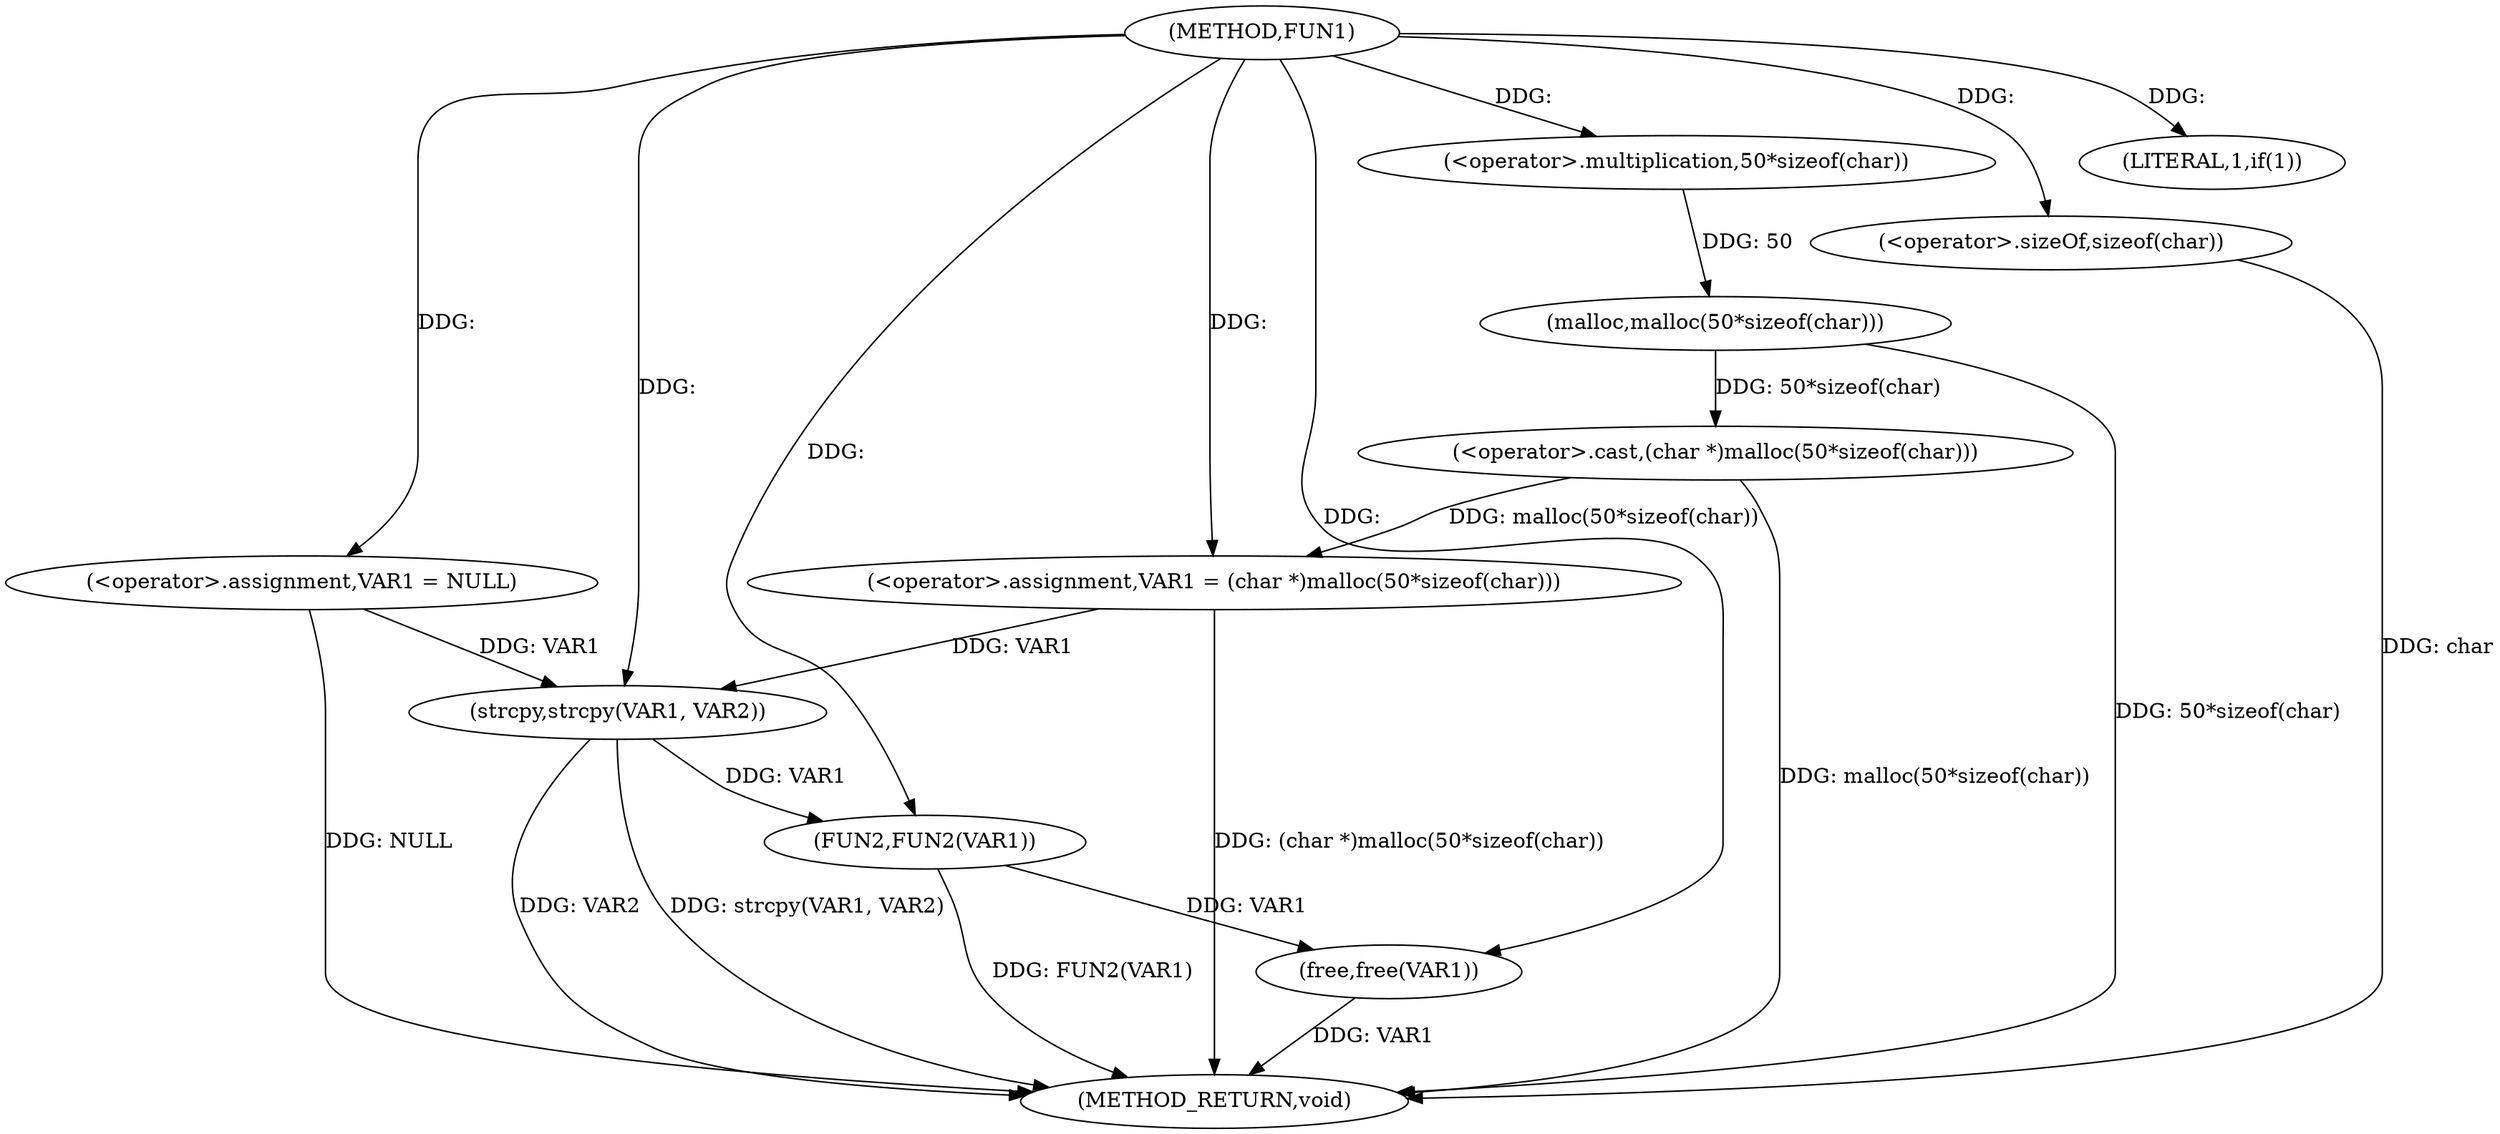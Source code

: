 digraph FUN1 {  
"1000100" [label = "(METHOD,FUN1)" ]
"1000127" [label = "(METHOD_RETURN,void)" ]
"1000103" [label = "(<operator>.assignment,VAR1 = NULL)" ]
"1000107" [label = "(LITERAL,1,if(1))" ]
"1000109" [label = "(<operator>.assignment,VAR1 = (char *)malloc(50*sizeof(char)))" ]
"1000111" [label = "(<operator>.cast,(char *)malloc(50*sizeof(char)))" ]
"1000113" [label = "(malloc,malloc(50*sizeof(char)))" ]
"1000114" [label = "(<operator>.multiplication,50*sizeof(char))" ]
"1000116" [label = "(<operator>.sizeOf,sizeof(char))" ]
"1000120" [label = "(strcpy,strcpy(VAR1, VAR2))" ]
"1000123" [label = "(FUN2,FUN2(VAR1))" ]
"1000125" [label = "(free,free(VAR1))" ]
  "1000116" -> "1000127"  [ label = "DDG: char"] 
  "1000125" -> "1000127"  [ label = "DDG: VAR1"] 
  "1000103" -> "1000127"  [ label = "DDG: NULL"] 
  "1000113" -> "1000127"  [ label = "DDG: 50*sizeof(char)"] 
  "1000123" -> "1000127"  [ label = "DDG: FUN2(VAR1)"] 
  "1000120" -> "1000127"  [ label = "DDG: VAR2"] 
  "1000111" -> "1000127"  [ label = "DDG: malloc(50*sizeof(char))"] 
  "1000120" -> "1000127"  [ label = "DDG: strcpy(VAR1, VAR2)"] 
  "1000109" -> "1000127"  [ label = "DDG: (char *)malloc(50*sizeof(char))"] 
  "1000100" -> "1000103"  [ label = "DDG: "] 
  "1000100" -> "1000107"  [ label = "DDG: "] 
  "1000111" -> "1000109"  [ label = "DDG: malloc(50*sizeof(char))"] 
  "1000100" -> "1000109"  [ label = "DDG: "] 
  "1000113" -> "1000111"  [ label = "DDG: 50*sizeof(char)"] 
  "1000114" -> "1000113"  [ label = "DDG: 50"] 
  "1000100" -> "1000114"  [ label = "DDG: "] 
  "1000100" -> "1000116"  [ label = "DDG: "] 
  "1000103" -> "1000120"  [ label = "DDG: VAR1"] 
  "1000109" -> "1000120"  [ label = "DDG: VAR1"] 
  "1000100" -> "1000120"  [ label = "DDG: "] 
  "1000120" -> "1000123"  [ label = "DDG: VAR1"] 
  "1000100" -> "1000123"  [ label = "DDG: "] 
  "1000123" -> "1000125"  [ label = "DDG: VAR1"] 
  "1000100" -> "1000125"  [ label = "DDG: "] 
}
